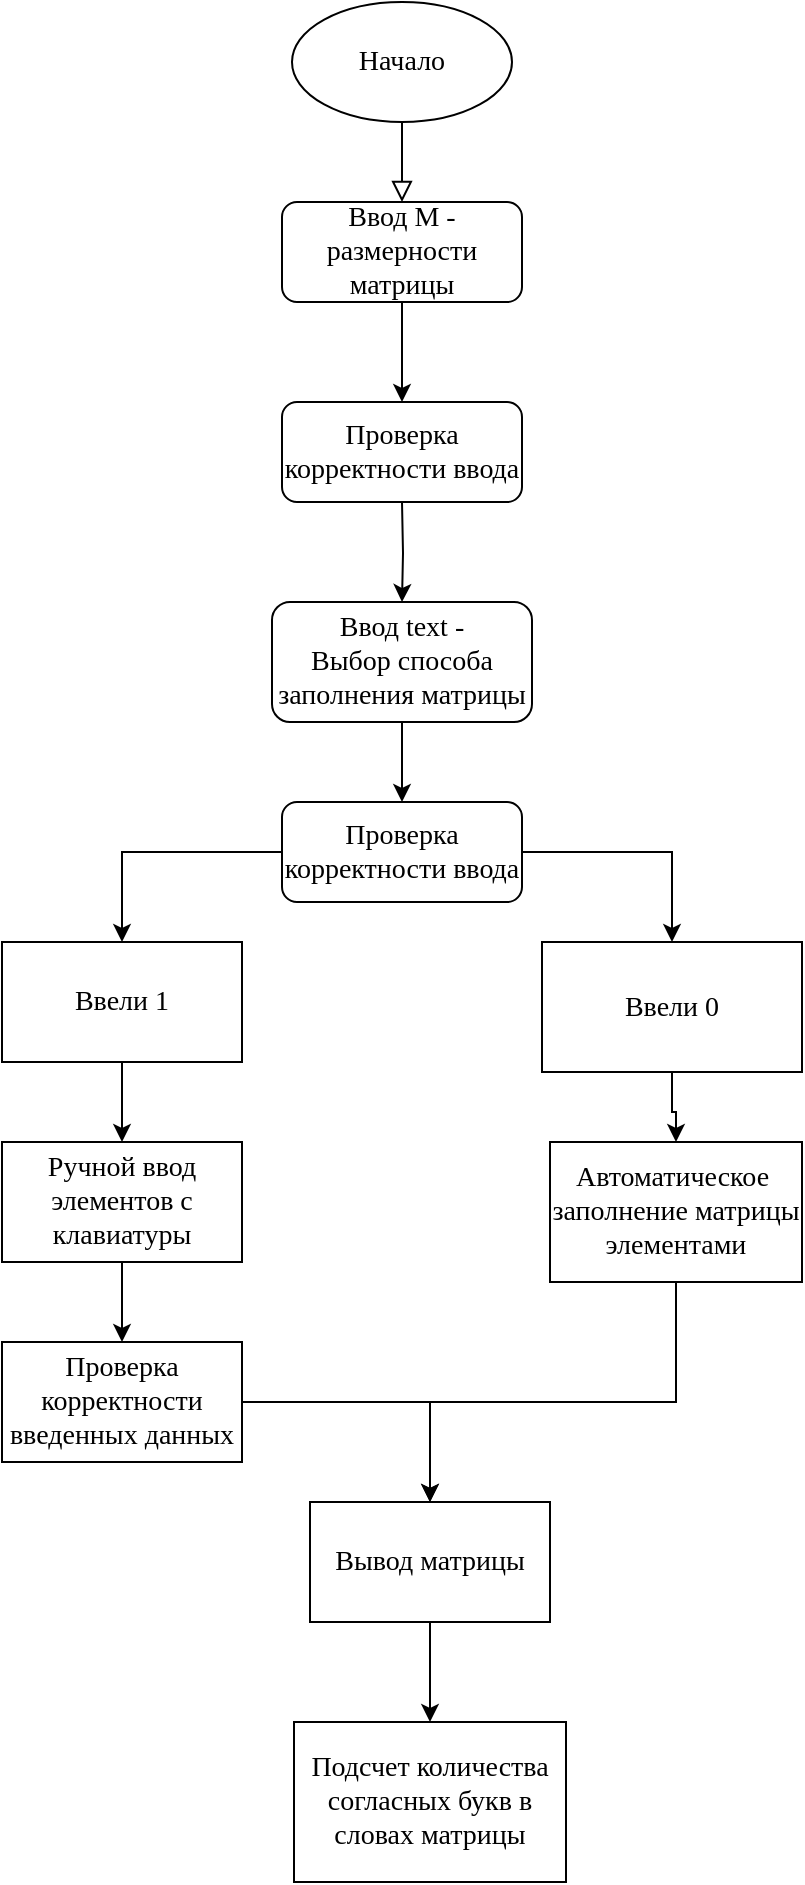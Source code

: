 <mxfile version="20.7.2" type="github">
  <diagram id="C5RBs43oDa-KdzZeNtuy" name="Page-1">
    <mxGraphModel dx="645" dy="397" grid="1" gridSize="10" guides="1" tooltips="1" connect="1" arrows="1" fold="1" page="1" pageScale="1" pageWidth="400" pageHeight="1500" math="0" shadow="0">
      <root>
        <mxCell id="WIyWlLk6GJQsqaUBKTNV-0" />
        <mxCell id="WIyWlLk6GJQsqaUBKTNV-1" parent="WIyWlLk6GJQsqaUBKTNV-0" />
        <mxCell id="WIyWlLk6GJQsqaUBKTNV-2" value="" style="rounded=0;html=1;jettySize=auto;orthogonalLoop=1;fontSize=11;endArrow=block;endFill=0;endSize=8;strokeWidth=1;shadow=0;labelBackgroundColor=none;edgeStyle=orthogonalEdgeStyle;exitX=0.5;exitY=1;exitDx=0;exitDy=0;entryX=0.5;entryY=0;entryDx=0;entryDy=0;" parent="WIyWlLk6GJQsqaUBKTNV-1" source="UlxH6Z5FA9mm-fRNdWAg-0" target="UlxH6Z5FA9mm-fRNdWAg-2" edge="1">
          <mxGeometry relative="1" as="geometry">
            <mxPoint x="200" y="70" as="sourcePoint" />
            <mxPoint x="200" y="110" as="targetPoint" />
          </mxGeometry>
        </mxCell>
        <mxCell id="UlxH6Z5FA9mm-fRNdWAg-0" value="" style="ellipse;whiteSpace=wrap;html=1;" vertex="1" parent="WIyWlLk6GJQsqaUBKTNV-1">
          <mxGeometry x="145" width="110" height="60" as="geometry" />
        </mxCell>
        <mxCell id="UlxH6Z5FA9mm-fRNdWAg-1" value="Начало" style="text;html=1;strokeColor=none;fillColor=none;align=center;verticalAlign=middle;whiteSpace=wrap;rounded=0;fontFamily=Times New Roman;fontSize=14;" vertex="1" parent="WIyWlLk6GJQsqaUBKTNV-1">
          <mxGeometry x="170" y="15" width="60" height="30" as="geometry" />
        </mxCell>
        <mxCell id="UlxH6Z5FA9mm-fRNdWAg-2" value="" style="rounded=1;whiteSpace=wrap;html=1;fontFamily=Times New Roman;fontSize=14;" vertex="1" parent="WIyWlLk6GJQsqaUBKTNV-1">
          <mxGeometry x="140" y="100" width="120" height="50" as="geometry" />
        </mxCell>
        <mxCell id="UlxH6Z5FA9mm-fRNdWAg-7" style="edgeStyle=orthogonalEdgeStyle;rounded=0;orthogonalLoop=1;jettySize=auto;html=1;entryX=0.5;entryY=0;entryDx=0;entryDy=0;fontFamily=Times New Roman;fontSize=14;" edge="1" parent="WIyWlLk6GJQsqaUBKTNV-1" source="UlxH6Z5FA9mm-fRNdWAg-3" target="UlxH6Z5FA9mm-fRNdWAg-5">
          <mxGeometry relative="1" as="geometry" />
        </mxCell>
        <mxCell id="UlxH6Z5FA9mm-fRNdWAg-3" value="Ввод M - размерности матрицы" style="text;html=1;strokeColor=none;fillColor=none;align=center;verticalAlign=middle;whiteSpace=wrap;rounded=0;fontFamily=Times New Roman;fontSize=14;" vertex="1" parent="WIyWlLk6GJQsqaUBKTNV-1">
          <mxGeometry x="140" y="100" width="120" height="50" as="geometry" />
        </mxCell>
        <mxCell id="UlxH6Z5FA9mm-fRNdWAg-5" value="" style="rounded=1;whiteSpace=wrap;html=1;fontFamily=Times New Roman;fontSize=14;" vertex="1" parent="WIyWlLk6GJQsqaUBKTNV-1">
          <mxGeometry x="140" y="200" width="120" height="50" as="geometry" />
        </mxCell>
        <mxCell id="UlxH6Z5FA9mm-fRNdWAg-17" style="edgeStyle=orthogonalEdgeStyle;rounded=0;orthogonalLoop=1;jettySize=auto;html=1;entryX=0.5;entryY=0;entryDx=0;entryDy=0;fontFamily=Times New Roman;fontSize=14;" edge="1" parent="WIyWlLk6GJQsqaUBKTNV-1" target="UlxH6Z5FA9mm-fRNdWAg-16">
          <mxGeometry relative="1" as="geometry">
            <mxPoint x="200" y="250" as="sourcePoint" />
          </mxGeometry>
        </mxCell>
        <mxCell id="UlxH6Z5FA9mm-fRNdWAg-6" value="Проверка корректности ввода" style="text;html=1;strokeColor=none;fillColor=none;align=center;verticalAlign=middle;whiteSpace=wrap;rounded=0;fontFamily=Times New Roman;fontSize=14;" vertex="1" parent="WIyWlLk6GJQsqaUBKTNV-1">
          <mxGeometry x="140" y="200" width="120" height="50" as="geometry" />
        </mxCell>
        <mxCell id="UlxH6Z5FA9mm-fRNdWAg-23" style="edgeStyle=orthogonalEdgeStyle;rounded=0;orthogonalLoop=1;jettySize=auto;html=1;exitX=0.5;exitY=1;exitDx=0;exitDy=0;entryX=0.5;entryY=0;entryDx=0;entryDy=0;fontFamily=Times New Roman;fontSize=14;" edge="1" parent="WIyWlLk6GJQsqaUBKTNV-1" source="UlxH6Z5FA9mm-fRNdWAg-16" target="UlxH6Z5FA9mm-fRNdWAg-20">
          <mxGeometry relative="1" as="geometry" />
        </mxCell>
        <mxCell id="UlxH6Z5FA9mm-fRNdWAg-16" value="" style="rounded=1;whiteSpace=wrap;html=1;fontFamily=Times New Roman;fontSize=14;" vertex="1" parent="WIyWlLk6GJQsqaUBKTNV-1">
          <mxGeometry x="135" y="300" width="130" height="60" as="geometry" />
        </mxCell>
        <mxCell id="UlxH6Z5FA9mm-fRNdWAg-18" value="Ввод text -&lt;br&gt;Выбор способа заполнения матрицы" style="text;html=1;strokeColor=none;fillColor=none;align=center;verticalAlign=middle;whiteSpace=wrap;rounded=0;fontFamily=Times New Roman;fontSize=14;" vertex="1" parent="WIyWlLk6GJQsqaUBKTNV-1">
          <mxGeometry x="130" y="295" width="140" height="70" as="geometry" />
        </mxCell>
        <mxCell id="UlxH6Z5FA9mm-fRNdWAg-19" value="" style="rounded=1;whiteSpace=wrap;html=1;fontFamily=Times New Roman;fontSize=14;" vertex="1" parent="WIyWlLk6GJQsqaUBKTNV-1">
          <mxGeometry x="140" y="400" width="120" height="50" as="geometry" />
        </mxCell>
        <mxCell id="UlxH6Z5FA9mm-fRNdWAg-26" value="" style="edgeStyle=orthogonalEdgeStyle;rounded=0;orthogonalLoop=1;jettySize=auto;html=1;fontFamily=Times New Roman;fontSize=14;" edge="1" parent="WIyWlLk6GJQsqaUBKTNV-1" source="UlxH6Z5FA9mm-fRNdWAg-20" target="UlxH6Z5FA9mm-fRNdWAg-25">
          <mxGeometry relative="1" as="geometry" />
        </mxCell>
        <mxCell id="UlxH6Z5FA9mm-fRNdWAg-28" value="" style="edgeStyle=orthogonalEdgeStyle;rounded=0;orthogonalLoop=1;jettySize=auto;html=1;fontFamily=Times New Roman;fontSize=14;" edge="1" parent="WIyWlLk6GJQsqaUBKTNV-1" source="UlxH6Z5FA9mm-fRNdWAg-20" target="UlxH6Z5FA9mm-fRNdWAg-27">
          <mxGeometry relative="1" as="geometry" />
        </mxCell>
        <mxCell id="UlxH6Z5FA9mm-fRNdWAg-20" value="Проверка корректности ввода" style="text;html=1;strokeColor=none;fillColor=none;align=center;verticalAlign=middle;whiteSpace=wrap;rounded=0;fontFamily=Times New Roman;fontSize=14;" vertex="1" parent="WIyWlLk6GJQsqaUBKTNV-1">
          <mxGeometry x="140" y="400" width="120" height="50" as="geometry" />
        </mxCell>
        <mxCell id="UlxH6Z5FA9mm-fRNdWAg-34" value="" style="edgeStyle=orthogonalEdgeStyle;rounded=0;orthogonalLoop=1;jettySize=auto;html=1;fontFamily=Times New Roman;fontSize=14;" edge="1" parent="WIyWlLk6GJQsqaUBKTNV-1" source="UlxH6Z5FA9mm-fRNdWAg-25" target="UlxH6Z5FA9mm-fRNdWAg-33">
          <mxGeometry relative="1" as="geometry" />
        </mxCell>
        <mxCell id="UlxH6Z5FA9mm-fRNdWAg-25" value="Ввели 0" style="whiteSpace=wrap;html=1;fontFamily=Times New Roman;fontSize=14;" vertex="1" parent="WIyWlLk6GJQsqaUBKTNV-1">
          <mxGeometry x="270" y="470" width="130" height="65" as="geometry" />
        </mxCell>
        <mxCell id="UlxH6Z5FA9mm-fRNdWAg-29" style="edgeStyle=orthogonalEdgeStyle;rounded=0;orthogonalLoop=1;jettySize=auto;html=1;exitX=0.5;exitY=1;exitDx=0;exitDy=0;fontFamily=Times New Roman;fontSize=14;" edge="1" parent="WIyWlLk6GJQsqaUBKTNV-1" source="UlxH6Z5FA9mm-fRNdWAg-27" target="UlxH6Z5FA9mm-fRNdWAg-30">
          <mxGeometry relative="1" as="geometry">
            <mxPoint x="60" y="580" as="targetPoint" />
          </mxGeometry>
        </mxCell>
        <mxCell id="UlxH6Z5FA9mm-fRNdWAg-27" value="Ввели 1" style="whiteSpace=wrap;html=1;fontFamily=Times New Roman;fontSize=14;" vertex="1" parent="WIyWlLk6GJQsqaUBKTNV-1">
          <mxGeometry y="470" width="120" height="60" as="geometry" />
        </mxCell>
        <mxCell id="UlxH6Z5FA9mm-fRNdWAg-32" value="" style="edgeStyle=orthogonalEdgeStyle;rounded=0;orthogonalLoop=1;jettySize=auto;html=1;fontFamily=Times New Roman;fontSize=14;" edge="1" parent="WIyWlLk6GJQsqaUBKTNV-1" source="UlxH6Z5FA9mm-fRNdWAg-30" target="UlxH6Z5FA9mm-fRNdWAg-31">
          <mxGeometry relative="1" as="geometry" />
        </mxCell>
        <mxCell id="UlxH6Z5FA9mm-fRNdWAg-30" value="Ручной ввод элементов с клавиатуры" style="rounded=0;whiteSpace=wrap;html=1;fontFamily=Times New Roman;fontSize=14;" vertex="1" parent="WIyWlLk6GJQsqaUBKTNV-1">
          <mxGeometry y="570" width="120" height="60" as="geometry" />
        </mxCell>
        <mxCell id="UlxH6Z5FA9mm-fRNdWAg-37" style="edgeStyle=orthogonalEdgeStyle;rounded=0;orthogonalLoop=1;jettySize=auto;html=1;exitX=1;exitY=0.5;exitDx=0;exitDy=0;fontFamily=Times New Roman;fontSize=14;entryX=0.5;entryY=0;entryDx=0;entryDy=0;" edge="1" parent="WIyWlLk6GJQsqaUBKTNV-1" source="UlxH6Z5FA9mm-fRNdWAg-31" target="UlxH6Z5FA9mm-fRNdWAg-35">
          <mxGeometry relative="1" as="geometry">
            <mxPoint x="220" y="700" as="targetPoint" />
          </mxGeometry>
        </mxCell>
        <mxCell id="UlxH6Z5FA9mm-fRNdWAg-31" value="Проверка корректности введенных данных" style="whiteSpace=wrap;html=1;fontSize=14;fontFamily=Times New Roman;rounded=0;" vertex="1" parent="WIyWlLk6GJQsqaUBKTNV-1">
          <mxGeometry y="670" width="120" height="60" as="geometry" />
        </mxCell>
        <mxCell id="UlxH6Z5FA9mm-fRNdWAg-36" value="" style="edgeStyle=orthogonalEdgeStyle;rounded=0;orthogonalLoop=1;jettySize=auto;html=1;fontFamily=Times New Roman;fontSize=14;" edge="1" parent="WIyWlLk6GJQsqaUBKTNV-1" source="UlxH6Z5FA9mm-fRNdWAg-33" target="UlxH6Z5FA9mm-fRNdWAg-35">
          <mxGeometry relative="1" as="geometry">
            <Array as="points">
              <mxPoint x="337" y="700" />
              <mxPoint x="214" y="700" />
            </Array>
          </mxGeometry>
        </mxCell>
        <mxCell id="UlxH6Z5FA9mm-fRNdWAg-33" value="Автоматическое&amp;nbsp; заполнение матрицы элементами" style="whiteSpace=wrap;html=1;fontSize=14;fontFamily=Times New Roman;" vertex="1" parent="WIyWlLk6GJQsqaUBKTNV-1">
          <mxGeometry x="274" y="570" width="126" height="70" as="geometry" />
        </mxCell>
        <mxCell id="UlxH6Z5FA9mm-fRNdWAg-39" value="" style="edgeStyle=orthogonalEdgeStyle;rounded=0;orthogonalLoop=1;jettySize=auto;html=1;fontFamily=Times New Roman;fontSize=14;" edge="1" parent="WIyWlLk6GJQsqaUBKTNV-1" source="UlxH6Z5FA9mm-fRNdWAg-35" target="UlxH6Z5FA9mm-fRNdWAg-38">
          <mxGeometry relative="1" as="geometry" />
        </mxCell>
        <mxCell id="UlxH6Z5FA9mm-fRNdWAg-35" value="Вывод матрицы" style="whiteSpace=wrap;html=1;fontSize=14;fontFamily=Times New Roman;" vertex="1" parent="WIyWlLk6GJQsqaUBKTNV-1">
          <mxGeometry x="154" y="750" width="120" height="60" as="geometry" />
        </mxCell>
        <mxCell id="UlxH6Z5FA9mm-fRNdWAg-38" value="Подсчет количества согласных букв в словах матрицы&lt;br&gt;" style="whiteSpace=wrap;html=1;fontSize=14;fontFamily=Times New Roman;" vertex="1" parent="WIyWlLk6GJQsqaUBKTNV-1">
          <mxGeometry x="146" y="860" width="136" height="80" as="geometry" />
        </mxCell>
      </root>
    </mxGraphModel>
  </diagram>
</mxfile>
